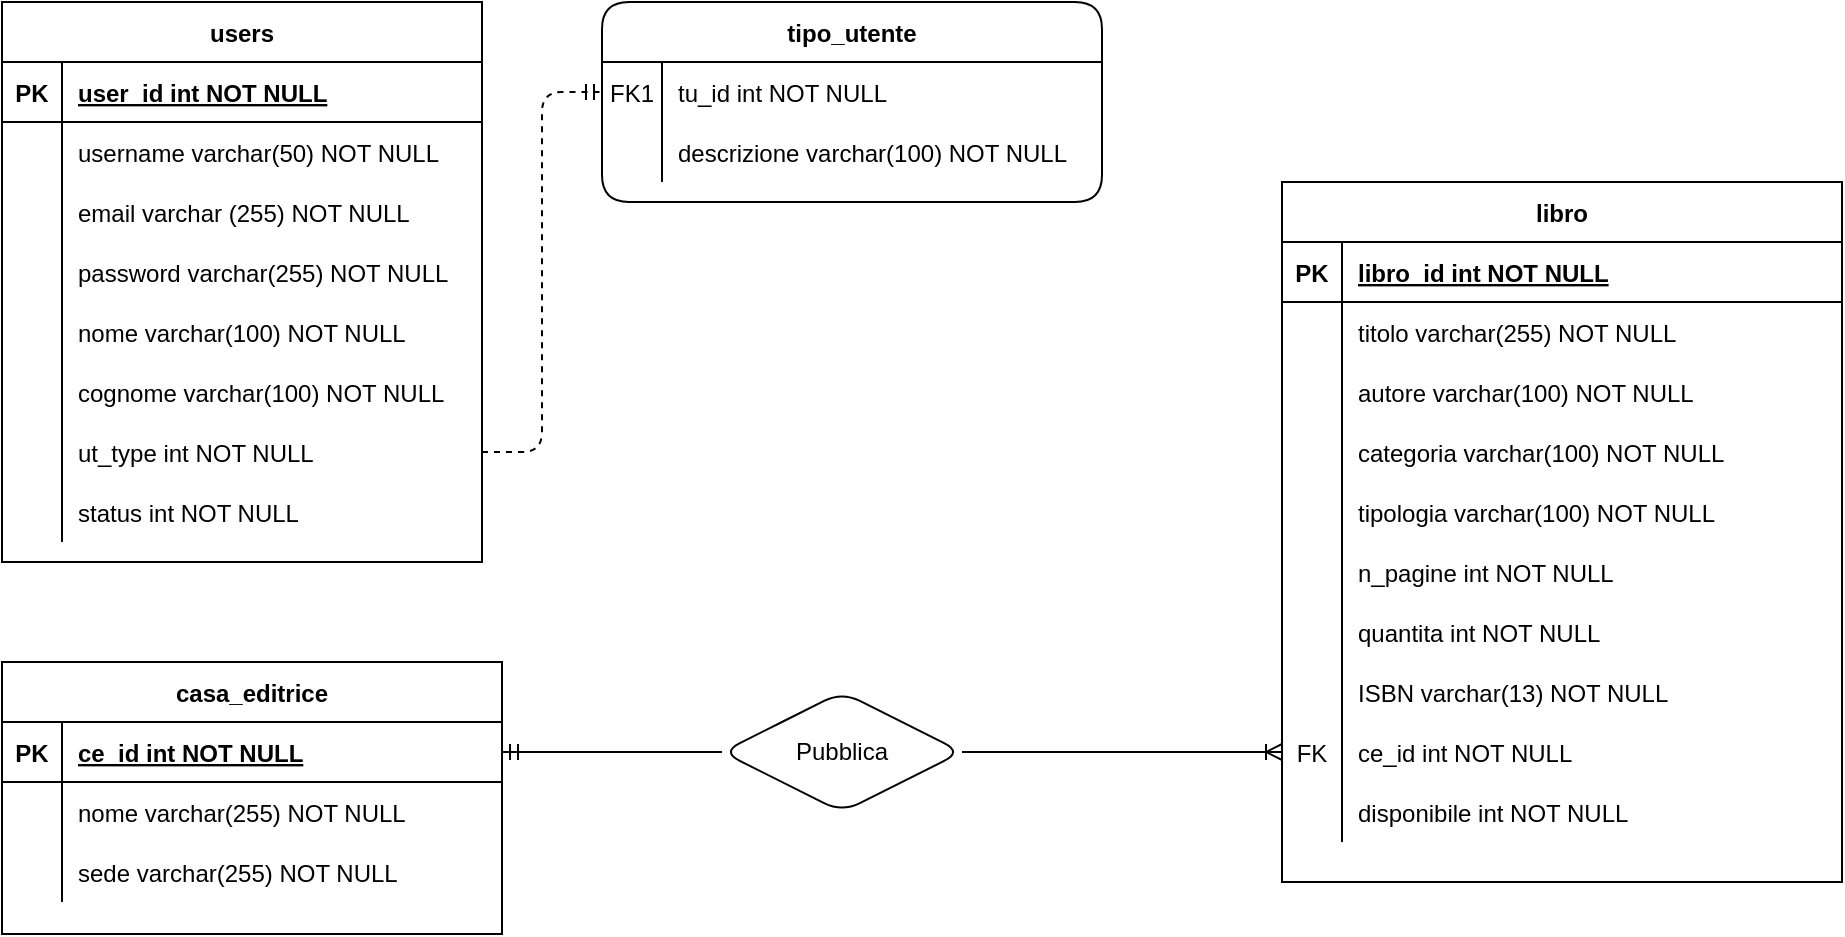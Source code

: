 <mxfile version="14.2.7" type="github">
  <diagram id="R2lEEEUBdFMjLlhIrx00" name="Page-1">
    <mxGraphModel dx="1064" dy="693" grid="1" gridSize="10" guides="1" tooltips="1" connect="1" arrows="1" fold="1" page="1" pageScale="1" pageWidth="1169" pageHeight="827" math="0" shadow="0" extFonts="Permanent Marker^https://fonts.googleapis.com/css?family=Permanent+Marker">
      <root>
        <mxCell id="0" />
        <mxCell id="1" parent="0" />
        <mxCell id="C-vyLk0tnHw3VtMMgP7b-2" value="tipo_utente" style="shape=table;startSize=30;container=1;collapsible=1;childLayout=tableLayout;fixedRows=1;rowLines=0;fontStyle=1;align=center;resizeLast=1;rounded=1;" parent="1" vertex="1">
          <mxGeometry x="340" y="110" width="250" height="100" as="geometry" />
        </mxCell>
        <mxCell id="C-vyLk0tnHw3VtMMgP7b-6" value="" style="shape=partialRectangle;collapsible=0;dropTarget=0;pointerEvents=0;fillColor=none;points=[[0,0.5],[1,0.5]];portConstraint=eastwest;top=0;left=0;right=0;bottom=0;" parent="C-vyLk0tnHw3VtMMgP7b-2" vertex="1">
          <mxGeometry y="30" width="250" height="30" as="geometry" />
        </mxCell>
        <mxCell id="C-vyLk0tnHw3VtMMgP7b-7" value="FK1" style="shape=partialRectangle;overflow=hidden;connectable=0;fillColor=none;top=0;left=0;bottom=0;right=0;" parent="C-vyLk0tnHw3VtMMgP7b-6" vertex="1">
          <mxGeometry width="30" height="30" as="geometry" />
        </mxCell>
        <mxCell id="C-vyLk0tnHw3VtMMgP7b-8" value="tu_id int NOT NULL" style="shape=partialRectangle;overflow=hidden;connectable=0;fillColor=none;top=0;left=0;bottom=0;right=0;align=left;spacingLeft=6;" parent="C-vyLk0tnHw3VtMMgP7b-6" vertex="1">
          <mxGeometry x="30" width="220" height="30" as="geometry" />
        </mxCell>
        <mxCell id="C-vyLk0tnHw3VtMMgP7b-9" value="" style="shape=partialRectangle;collapsible=0;dropTarget=0;pointerEvents=0;fillColor=none;points=[[0,0.5],[1,0.5]];portConstraint=eastwest;top=0;left=0;right=0;bottom=0;" parent="C-vyLk0tnHw3VtMMgP7b-2" vertex="1">
          <mxGeometry y="60" width="250" height="30" as="geometry" />
        </mxCell>
        <mxCell id="C-vyLk0tnHw3VtMMgP7b-10" value="" style="shape=partialRectangle;overflow=hidden;connectable=0;fillColor=none;top=0;left=0;bottom=0;right=0;" parent="C-vyLk0tnHw3VtMMgP7b-9" vertex="1">
          <mxGeometry width="30" height="30" as="geometry" />
        </mxCell>
        <mxCell id="C-vyLk0tnHw3VtMMgP7b-11" value="descrizione varchar(100) NOT NULL" style="shape=partialRectangle;overflow=hidden;connectable=0;fillColor=none;top=0;left=0;bottom=0;right=0;align=left;spacingLeft=6;" parent="C-vyLk0tnHw3VtMMgP7b-9" vertex="1">
          <mxGeometry x="30" width="220" height="30" as="geometry" />
        </mxCell>
        <mxCell id="Vtl8R_igDZuL0pvEwuOO-15" value="libro" style="shape=table;startSize=30;container=1;collapsible=1;childLayout=tableLayout;fixedRows=1;rowLines=0;fontStyle=1;align=center;resizeLast=1;" parent="1" vertex="1">
          <mxGeometry x="680" y="200" width="280" height="350" as="geometry" />
        </mxCell>
        <mxCell id="Vtl8R_igDZuL0pvEwuOO-16" value="" style="shape=partialRectangle;collapsible=0;dropTarget=0;pointerEvents=0;fillColor=none;points=[[0,0.5],[1,0.5]];portConstraint=eastwest;top=0;left=0;right=0;bottom=1;" parent="Vtl8R_igDZuL0pvEwuOO-15" vertex="1">
          <mxGeometry y="30" width="280" height="30" as="geometry" />
        </mxCell>
        <mxCell id="Vtl8R_igDZuL0pvEwuOO-17" value="PK" style="shape=partialRectangle;overflow=hidden;connectable=0;fillColor=none;top=0;left=0;bottom=0;right=0;fontStyle=1;" parent="Vtl8R_igDZuL0pvEwuOO-16" vertex="1">
          <mxGeometry width="30" height="30" as="geometry" />
        </mxCell>
        <mxCell id="Vtl8R_igDZuL0pvEwuOO-18" value="libro_id int NOT NULL " style="shape=partialRectangle;overflow=hidden;connectable=0;fillColor=none;top=0;left=0;bottom=0;right=0;align=left;spacingLeft=6;fontStyle=5;" parent="Vtl8R_igDZuL0pvEwuOO-16" vertex="1">
          <mxGeometry x="30" width="250" height="30" as="geometry" />
        </mxCell>
        <mxCell id="Vtl8R_igDZuL0pvEwuOO-19" value="" style="shape=partialRectangle;collapsible=0;dropTarget=0;pointerEvents=0;fillColor=none;points=[[0,0.5],[1,0.5]];portConstraint=eastwest;top=0;left=0;right=0;bottom=0;" parent="Vtl8R_igDZuL0pvEwuOO-15" vertex="1">
          <mxGeometry y="60" width="280" height="30" as="geometry" />
        </mxCell>
        <mxCell id="Vtl8R_igDZuL0pvEwuOO-20" value="" style="shape=partialRectangle;overflow=hidden;connectable=0;fillColor=none;top=0;left=0;bottom=0;right=0;" parent="Vtl8R_igDZuL0pvEwuOO-19" vertex="1">
          <mxGeometry width="30" height="30" as="geometry" />
        </mxCell>
        <mxCell id="Vtl8R_igDZuL0pvEwuOO-21" value="titolo varchar(255) NOT NULL" style="shape=partialRectangle;overflow=hidden;connectable=0;fillColor=none;top=0;left=0;bottom=0;right=0;align=left;spacingLeft=6;" parent="Vtl8R_igDZuL0pvEwuOO-19" vertex="1">
          <mxGeometry x="30" width="250" height="30" as="geometry" />
        </mxCell>
        <mxCell id="Vtl8R_igDZuL0pvEwuOO-22" value="" style="shape=partialRectangle;collapsible=0;dropTarget=0;pointerEvents=0;fillColor=none;points=[[0,0.5],[1,0.5]];portConstraint=eastwest;top=0;left=0;right=0;bottom=0;" parent="Vtl8R_igDZuL0pvEwuOO-15" vertex="1">
          <mxGeometry y="90" width="280" height="30" as="geometry" />
        </mxCell>
        <mxCell id="Vtl8R_igDZuL0pvEwuOO-23" value="" style="shape=partialRectangle;overflow=hidden;connectable=0;fillColor=none;top=0;left=0;bottom=0;right=0;" parent="Vtl8R_igDZuL0pvEwuOO-22" vertex="1">
          <mxGeometry width="30" height="30" as="geometry" />
        </mxCell>
        <mxCell id="Vtl8R_igDZuL0pvEwuOO-24" value="autore varchar(100) NOT NULL" style="shape=partialRectangle;overflow=hidden;connectable=0;fillColor=none;top=0;left=0;bottom=0;right=0;align=left;spacingLeft=6;" parent="Vtl8R_igDZuL0pvEwuOO-22" vertex="1">
          <mxGeometry x="30" width="250" height="30" as="geometry" />
        </mxCell>
        <mxCell id="S0_BgPtVkWArHSTj8qXA-43" value="" style="shape=partialRectangle;collapsible=0;dropTarget=0;pointerEvents=0;fillColor=none;points=[[0,0.5],[1,0.5]];portConstraint=eastwest;top=0;left=0;right=0;bottom=0;" vertex="1" parent="Vtl8R_igDZuL0pvEwuOO-15">
          <mxGeometry y="120" width="280" height="30" as="geometry" />
        </mxCell>
        <mxCell id="S0_BgPtVkWArHSTj8qXA-44" value="" style="shape=partialRectangle;overflow=hidden;connectable=0;fillColor=none;top=0;left=0;bottom=0;right=0;" vertex="1" parent="S0_BgPtVkWArHSTj8qXA-43">
          <mxGeometry width="30" height="30" as="geometry" />
        </mxCell>
        <mxCell id="S0_BgPtVkWArHSTj8qXA-45" value="categoria varchar(100) NOT NULL" style="shape=partialRectangle;overflow=hidden;connectable=0;fillColor=none;top=0;left=0;bottom=0;right=0;align=left;spacingLeft=6;" vertex="1" parent="S0_BgPtVkWArHSTj8qXA-43">
          <mxGeometry x="30" width="250" height="30" as="geometry" />
        </mxCell>
        <mxCell id="S0_BgPtVkWArHSTj8qXA-72" value="" style="shape=partialRectangle;collapsible=0;dropTarget=0;pointerEvents=0;fillColor=none;points=[[0,0.5],[1,0.5]];portConstraint=eastwest;top=0;left=0;right=0;bottom=0;" vertex="1" parent="Vtl8R_igDZuL0pvEwuOO-15">
          <mxGeometry y="150" width="280" height="30" as="geometry" />
        </mxCell>
        <mxCell id="S0_BgPtVkWArHSTj8qXA-73" value="" style="shape=partialRectangle;overflow=hidden;connectable=0;fillColor=none;top=0;left=0;bottom=0;right=0;" vertex="1" parent="S0_BgPtVkWArHSTj8qXA-72">
          <mxGeometry width="30" height="30" as="geometry" />
        </mxCell>
        <mxCell id="S0_BgPtVkWArHSTj8qXA-74" value="tipologia varchar(100) NOT NULL" style="shape=partialRectangle;overflow=hidden;connectable=0;fillColor=none;top=0;left=0;bottom=0;right=0;align=left;spacingLeft=6;" vertex="1" parent="S0_BgPtVkWArHSTj8qXA-72">
          <mxGeometry x="30" width="250" height="30" as="geometry" />
        </mxCell>
        <mxCell id="S0_BgPtVkWArHSTj8qXA-46" value="" style="shape=partialRectangle;collapsible=0;dropTarget=0;pointerEvents=0;fillColor=none;points=[[0,0.5],[1,0.5]];portConstraint=eastwest;top=0;left=0;right=0;bottom=0;" vertex="1" parent="Vtl8R_igDZuL0pvEwuOO-15">
          <mxGeometry y="180" width="280" height="30" as="geometry" />
        </mxCell>
        <mxCell id="S0_BgPtVkWArHSTj8qXA-47" value="" style="shape=partialRectangle;overflow=hidden;connectable=0;fillColor=none;top=0;left=0;bottom=0;right=0;" vertex="1" parent="S0_BgPtVkWArHSTj8qXA-46">
          <mxGeometry width="30" height="30" as="geometry" />
        </mxCell>
        <mxCell id="S0_BgPtVkWArHSTj8qXA-48" value="n_pagine int NOT NULL" style="shape=partialRectangle;overflow=hidden;connectable=0;fillColor=none;top=0;left=0;bottom=0;right=0;align=left;spacingLeft=6;" vertex="1" parent="S0_BgPtVkWArHSTj8qXA-46">
          <mxGeometry x="30" width="250" height="30" as="geometry" />
        </mxCell>
        <mxCell id="S0_BgPtVkWArHSTj8qXA-49" value="" style="shape=partialRectangle;collapsible=0;dropTarget=0;pointerEvents=0;fillColor=none;points=[[0,0.5],[1,0.5]];portConstraint=eastwest;top=0;left=0;right=0;bottom=0;" vertex="1" parent="Vtl8R_igDZuL0pvEwuOO-15">
          <mxGeometry y="210" width="280" height="30" as="geometry" />
        </mxCell>
        <mxCell id="S0_BgPtVkWArHSTj8qXA-50" value="" style="shape=partialRectangle;overflow=hidden;connectable=0;fillColor=none;top=0;left=0;bottom=0;right=0;" vertex="1" parent="S0_BgPtVkWArHSTj8qXA-49">
          <mxGeometry width="30" height="30" as="geometry" />
        </mxCell>
        <mxCell id="S0_BgPtVkWArHSTj8qXA-51" value="quantita int NOT NULL" style="shape=partialRectangle;overflow=hidden;connectable=0;fillColor=none;top=0;left=0;bottom=0;right=0;align=left;spacingLeft=6;" vertex="1" parent="S0_BgPtVkWArHSTj8qXA-49">
          <mxGeometry x="30" width="250" height="30" as="geometry" />
        </mxCell>
        <mxCell id="S0_BgPtVkWArHSTj8qXA-52" value="" style="shape=partialRectangle;collapsible=0;dropTarget=0;pointerEvents=0;fillColor=none;points=[[0,0.5],[1,0.5]];portConstraint=eastwest;top=0;left=0;right=0;bottom=0;" vertex="1" parent="Vtl8R_igDZuL0pvEwuOO-15">
          <mxGeometry y="240" width="280" height="30" as="geometry" />
        </mxCell>
        <mxCell id="S0_BgPtVkWArHSTj8qXA-53" value="" style="shape=partialRectangle;overflow=hidden;connectable=0;fillColor=none;top=0;left=0;bottom=0;right=0;" vertex="1" parent="S0_BgPtVkWArHSTj8qXA-52">
          <mxGeometry width="30" height="30" as="geometry" />
        </mxCell>
        <mxCell id="S0_BgPtVkWArHSTj8qXA-54" value="ISBN varchar(13) NOT NULL" style="shape=partialRectangle;overflow=hidden;connectable=0;fillColor=none;top=0;left=0;bottom=0;right=0;align=left;spacingLeft=6;" vertex="1" parent="S0_BgPtVkWArHSTj8qXA-52">
          <mxGeometry x="30" width="250" height="30" as="geometry" />
        </mxCell>
        <mxCell id="S0_BgPtVkWArHSTj8qXA-55" value="" style="shape=partialRectangle;collapsible=0;dropTarget=0;pointerEvents=0;fillColor=none;points=[[0,0.5],[1,0.5]];portConstraint=eastwest;top=0;left=0;right=0;bottom=0;" vertex="1" parent="Vtl8R_igDZuL0pvEwuOO-15">
          <mxGeometry y="270" width="280" height="30" as="geometry" />
        </mxCell>
        <mxCell id="S0_BgPtVkWArHSTj8qXA-56" value="FK" style="shape=partialRectangle;overflow=hidden;connectable=0;fillColor=none;top=0;left=0;bottom=0;right=0;" vertex="1" parent="S0_BgPtVkWArHSTj8qXA-55">
          <mxGeometry width="30" height="30" as="geometry" />
        </mxCell>
        <mxCell id="S0_BgPtVkWArHSTj8qXA-57" value="ce_id int NOT NULL" style="shape=partialRectangle;overflow=hidden;connectable=0;fillColor=none;top=0;left=0;bottom=0;right=0;align=left;spacingLeft=6;" vertex="1" parent="S0_BgPtVkWArHSTj8qXA-55">
          <mxGeometry x="30" width="250" height="30" as="geometry" />
        </mxCell>
        <mxCell id="S0_BgPtVkWArHSTj8qXA-59" value="" style="shape=partialRectangle;collapsible=0;dropTarget=0;pointerEvents=0;fillColor=none;points=[[0,0.5],[1,0.5]];portConstraint=eastwest;top=0;left=0;right=0;bottom=0;" vertex="1" parent="Vtl8R_igDZuL0pvEwuOO-15">
          <mxGeometry y="300" width="280" height="30" as="geometry" />
        </mxCell>
        <mxCell id="S0_BgPtVkWArHSTj8qXA-60" value="" style="shape=partialRectangle;overflow=hidden;connectable=0;fillColor=none;top=0;left=0;bottom=0;right=0;" vertex="1" parent="S0_BgPtVkWArHSTj8qXA-59">
          <mxGeometry width="30" height="30" as="geometry" />
        </mxCell>
        <mxCell id="S0_BgPtVkWArHSTj8qXA-61" value="disponibile int NOT NULL" style="shape=partialRectangle;overflow=hidden;connectable=0;fillColor=none;top=0;left=0;bottom=0;right=0;align=left;spacingLeft=6;" vertex="1" parent="S0_BgPtVkWArHSTj8qXA-59">
          <mxGeometry x="30" width="250" height="30" as="geometry" />
        </mxCell>
        <mxCell id="Vtl8R_igDZuL0pvEwuOO-27" value="casa_editrice" style="shape=table;startSize=30;container=1;collapsible=1;childLayout=tableLayout;fixedRows=1;rowLines=0;fontStyle=1;align=center;resizeLast=1;" parent="1" vertex="1">
          <mxGeometry x="40" y="440" width="250" height="136" as="geometry" />
        </mxCell>
        <mxCell id="Vtl8R_igDZuL0pvEwuOO-28" value="" style="shape=partialRectangle;collapsible=0;dropTarget=0;pointerEvents=0;fillColor=none;points=[[0,0.5],[1,0.5]];portConstraint=eastwest;top=0;left=0;right=0;bottom=1;" parent="Vtl8R_igDZuL0pvEwuOO-27" vertex="1">
          <mxGeometry y="30" width="250" height="30" as="geometry" />
        </mxCell>
        <mxCell id="Vtl8R_igDZuL0pvEwuOO-29" value="PK" style="shape=partialRectangle;overflow=hidden;connectable=0;fillColor=none;top=0;left=0;bottom=0;right=0;fontStyle=1;" parent="Vtl8R_igDZuL0pvEwuOO-28" vertex="1">
          <mxGeometry width="30" height="30" as="geometry" />
        </mxCell>
        <mxCell id="Vtl8R_igDZuL0pvEwuOO-30" value="ce_id int NOT NULL " style="shape=partialRectangle;overflow=hidden;connectable=0;fillColor=none;top=0;left=0;bottom=0;right=0;align=left;spacingLeft=6;fontStyle=5;" parent="Vtl8R_igDZuL0pvEwuOO-28" vertex="1">
          <mxGeometry x="30" width="220" height="30" as="geometry" />
        </mxCell>
        <mxCell id="Vtl8R_igDZuL0pvEwuOO-31" value="" style="shape=partialRectangle;collapsible=0;dropTarget=0;pointerEvents=0;fillColor=none;points=[[0,0.5],[1,0.5]];portConstraint=eastwest;top=0;left=0;right=0;bottom=0;" parent="Vtl8R_igDZuL0pvEwuOO-27" vertex="1">
          <mxGeometry y="60" width="250" height="30" as="geometry" />
        </mxCell>
        <mxCell id="Vtl8R_igDZuL0pvEwuOO-32" value="" style="shape=partialRectangle;overflow=hidden;connectable=0;fillColor=none;top=0;left=0;bottom=0;right=0;" parent="Vtl8R_igDZuL0pvEwuOO-31" vertex="1">
          <mxGeometry width="30" height="30" as="geometry" />
        </mxCell>
        <mxCell id="Vtl8R_igDZuL0pvEwuOO-33" value="nome varchar(255) NOT NULL" style="shape=partialRectangle;overflow=hidden;connectable=0;fillColor=none;top=0;left=0;bottom=0;right=0;align=left;spacingLeft=6;" parent="Vtl8R_igDZuL0pvEwuOO-31" vertex="1">
          <mxGeometry x="30" width="220" height="30" as="geometry" />
        </mxCell>
        <mxCell id="S0_BgPtVkWArHSTj8qXA-69" value="" style="shape=partialRectangle;collapsible=0;dropTarget=0;pointerEvents=0;fillColor=none;points=[[0,0.5],[1,0.5]];portConstraint=eastwest;top=0;left=0;right=0;bottom=0;" vertex="1" parent="Vtl8R_igDZuL0pvEwuOO-27">
          <mxGeometry y="90" width="250" height="30" as="geometry" />
        </mxCell>
        <mxCell id="S0_BgPtVkWArHSTj8qXA-70" value="" style="shape=partialRectangle;overflow=hidden;connectable=0;fillColor=none;top=0;left=0;bottom=0;right=0;" vertex="1" parent="S0_BgPtVkWArHSTj8qXA-69">
          <mxGeometry width="30" height="30" as="geometry" />
        </mxCell>
        <mxCell id="S0_BgPtVkWArHSTj8qXA-71" value="sede varchar(255) NOT NULL" style="shape=partialRectangle;overflow=hidden;connectable=0;fillColor=none;top=0;left=0;bottom=0;right=0;align=left;spacingLeft=6;" vertex="1" parent="S0_BgPtVkWArHSTj8qXA-69">
          <mxGeometry x="30" width="220" height="30" as="geometry" />
        </mxCell>
        <mxCell id="S0_BgPtVkWArHSTj8qXA-1" value="users" style="shape=table;startSize=30;container=1;collapsible=1;childLayout=tableLayout;fixedRows=1;rowLines=0;fontStyle=1;align=center;resizeLast=1;" vertex="1" parent="1">
          <mxGeometry x="40" y="110" width="240" height="280" as="geometry" />
        </mxCell>
        <mxCell id="S0_BgPtVkWArHSTj8qXA-2" value="" style="shape=partialRectangle;collapsible=0;dropTarget=0;pointerEvents=0;fillColor=none;top=0;left=0;bottom=1;right=0;points=[[0,0.5],[1,0.5]];portConstraint=eastwest;" vertex="1" parent="S0_BgPtVkWArHSTj8qXA-1">
          <mxGeometry y="30" width="240" height="30" as="geometry" />
        </mxCell>
        <mxCell id="S0_BgPtVkWArHSTj8qXA-3" value="PK" style="shape=partialRectangle;connectable=0;fillColor=none;top=0;left=0;bottom=0;right=0;fontStyle=1;overflow=hidden;" vertex="1" parent="S0_BgPtVkWArHSTj8qXA-2">
          <mxGeometry width="30" height="30" as="geometry" />
        </mxCell>
        <mxCell id="S0_BgPtVkWArHSTj8qXA-4" value="user_id int NOT NULL" style="shape=partialRectangle;connectable=0;fillColor=none;top=0;left=0;bottom=0;right=0;align=left;spacingLeft=6;fontStyle=5;overflow=hidden;" vertex="1" parent="S0_BgPtVkWArHSTj8qXA-2">
          <mxGeometry x="30" width="210" height="30" as="geometry" />
        </mxCell>
        <mxCell id="S0_BgPtVkWArHSTj8qXA-5" value="" style="shape=partialRectangle;collapsible=0;dropTarget=0;pointerEvents=0;fillColor=none;top=0;left=0;bottom=0;right=0;points=[[0,0.5],[1,0.5]];portConstraint=eastwest;" vertex="1" parent="S0_BgPtVkWArHSTj8qXA-1">
          <mxGeometry y="60" width="240" height="30" as="geometry" />
        </mxCell>
        <mxCell id="S0_BgPtVkWArHSTj8qXA-6" value="" style="shape=partialRectangle;connectable=0;fillColor=none;top=0;left=0;bottom=0;right=0;editable=1;overflow=hidden;" vertex="1" parent="S0_BgPtVkWArHSTj8qXA-5">
          <mxGeometry width="30" height="30" as="geometry" />
        </mxCell>
        <mxCell id="S0_BgPtVkWArHSTj8qXA-7" value="username varchar(50) NOT NULL" style="shape=partialRectangle;connectable=0;fillColor=none;top=0;left=0;bottom=0;right=0;align=left;spacingLeft=6;overflow=hidden;" vertex="1" parent="S0_BgPtVkWArHSTj8qXA-5">
          <mxGeometry x="30" width="210" height="30" as="geometry" />
        </mxCell>
        <mxCell id="S0_BgPtVkWArHSTj8qXA-8" value="" style="shape=partialRectangle;collapsible=0;dropTarget=0;pointerEvents=0;fillColor=none;top=0;left=0;bottom=0;right=0;points=[[0,0.5],[1,0.5]];portConstraint=eastwest;" vertex="1" parent="S0_BgPtVkWArHSTj8qXA-1">
          <mxGeometry y="90" width="240" height="30" as="geometry" />
        </mxCell>
        <mxCell id="S0_BgPtVkWArHSTj8qXA-9" value="" style="shape=partialRectangle;connectable=0;fillColor=none;top=0;left=0;bottom=0;right=0;editable=1;overflow=hidden;" vertex="1" parent="S0_BgPtVkWArHSTj8qXA-8">
          <mxGeometry width="30" height="30" as="geometry" />
        </mxCell>
        <mxCell id="S0_BgPtVkWArHSTj8qXA-10" value="email varchar (255) NOT NULL" style="shape=partialRectangle;connectable=0;fillColor=none;top=0;left=0;bottom=0;right=0;align=left;spacingLeft=6;overflow=hidden;" vertex="1" parent="S0_BgPtVkWArHSTj8qXA-8">
          <mxGeometry x="30" width="210" height="30" as="geometry" />
        </mxCell>
        <mxCell id="S0_BgPtVkWArHSTj8qXA-11" value="" style="shape=partialRectangle;collapsible=0;dropTarget=0;pointerEvents=0;fillColor=none;top=0;left=0;bottom=0;right=0;points=[[0,0.5],[1,0.5]];portConstraint=eastwest;" vertex="1" parent="S0_BgPtVkWArHSTj8qXA-1">
          <mxGeometry y="120" width="240" height="30" as="geometry" />
        </mxCell>
        <mxCell id="S0_BgPtVkWArHSTj8qXA-12" value="" style="shape=partialRectangle;connectable=0;fillColor=none;top=0;left=0;bottom=0;right=0;editable=1;overflow=hidden;" vertex="1" parent="S0_BgPtVkWArHSTj8qXA-11">
          <mxGeometry width="30" height="30" as="geometry" />
        </mxCell>
        <mxCell id="S0_BgPtVkWArHSTj8qXA-13" value="password varchar(255) NOT NULL" style="shape=partialRectangle;connectable=0;fillColor=none;top=0;left=0;bottom=0;right=0;align=left;spacingLeft=6;overflow=hidden;" vertex="1" parent="S0_BgPtVkWArHSTj8qXA-11">
          <mxGeometry x="30" width="210" height="30" as="geometry" />
        </mxCell>
        <mxCell id="S0_BgPtVkWArHSTj8qXA-27" value="" style="shape=partialRectangle;collapsible=0;dropTarget=0;pointerEvents=0;fillColor=none;top=0;left=0;bottom=0;right=0;points=[[0,0.5],[1,0.5]];portConstraint=eastwest;" vertex="1" parent="S0_BgPtVkWArHSTj8qXA-1">
          <mxGeometry y="150" width="240" height="30" as="geometry" />
        </mxCell>
        <mxCell id="S0_BgPtVkWArHSTj8qXA-28" value="" style="shape=partialRectangle;connectable=0;fillColor=none;top=0;left=0;bottom=0;right=0;editable=1;overflow=hidden;" vertex="1" parent="S0_BgPtVkWArHSTj8qXA-27">
          <mxGeometry width="30" height="30" as="geometry" />
        </mxCell>
        <mxCell id="S0_BgPtVkWArHSTj8qXA-29" value="nome varchar(100) NOT NULL" style="shape=partialRectangle;connectable=0;fillColor=none;top=0;left=0;bottom=0;right=0;align=left;spacingLeft=6;overflow=hidden;" vertex="1" parent="S0_BgPtVkWArHSTj8qXA-27">
          <mxGeometry x="30" width="210" height="30" as="geometry" />
        </mxCell>
        <mxCell id="S0_BgPtVkWArHSTj8qXA-30" value="" style="shape=partialRectangle;collapsible=0;dropTarget=0;pointerEvents=0;fillColor=none;top=0;left=0;bottom=0;right=0;points=[[0,0.5],[1,0.5]];portConstraint=eastwest;" vertex="1" parent="S0_BgPtVkWArHSTj8qXA-1">
          <mxGeometry y="180" width="240" height="30" as="geometry" />
        </mxCell>
        <mxCell id="S0_BgPtVkWArHSTj8qXA-31" value="" style="shape=partialRectangle;connectable=0;fillColor=none;top=0;left=0;bottom=0;right=0;editable=1;overflow=hidden;" vertex="1" parent="S0_BgPtVkWArHSTj8qXA-30">
          <mxGeometry width="30" height="30" as="geometry" />
        </mxCell>
        <mxCell id="S0_BgPtVkWArHSTj8qXA-32" value="cognome varchar(100) NOT NULL" style="shape=partialRectangle;connectable=0;fillColor=none;top=0;left=0;bottom=0;right=0;align=left;spacingLeft=6;overflow=hidden;" vertex="1" parent="S0_BgPtVkWArHSTj8qXA-30">
          <mxGeometry x="30" width="210" height="30" as="geometry" />
        </mxCell>
        <mxCell id="S0_BgPtVkWArHSTj8qXA-33" value="" style="shape=partialRectangle;collapsible=0;dropTarget=0;pointerEvents=0;fillColor=none;top=0;left=0;bottom=0;right=0;points=[[0,0.5],[1,0.5]];portConstraint=eastwest;" vertex="1" parent="S0_BgPtVkWArHSTj8qXA-1">
          <mxGeometry y="210" width="240" height="30" as="geometry" />
        </mxCell>
        <mxCell id="S0_BgPtVkWArHSTj8qXA-34" value="" style="shape=partialRectangle;connectable=0;fillColor=none;top=0;left=0;bottom=0;right=0;editable=1;overflow=hidden;" vertex="1" parent="S0_BgPtVkWArHSTj8qXA-33">
          <mxGeometry width="30" height="30" as="geometry" />
        </mxCell>
        <mxCell id="S0_BgPtVkWArHSTj8qXA-35" value="ut_type int NOT NULL" style="shape=partialRectangle;connectable=0;fillColor=none;top=0;left=0;bottom=0;right=0;align=left;spacingLeft=6;overflow=hidden;" vertex="1" parent="S0_BgPtVkWArHSTj8qXA-33">
          <mxGeometry x="30" width="210" height="30" as="geometry" />
        </mxCell>
        <mxCell id="S0_BgPtVkWArHSTj8qXA-36" value="" style="shape=partialRectangle;collapsible=0;dropTarget=0;pointerEvents=0;fillColor=none;top=0;left=0;bottom=0;right=0;points=[[0,0.5],[1,0.5]];portConstraint=eastwest;" vertex="1" parent="S0_BgPtVkWArHSTj8qXA-1">
          <mxGeometry y="240" width="240" height="30" as="geometry" />
        </mxCell>
        <mxCell id="S0_BgPtVkWArHSTj8qXA-37" value="" style="shape=partialRectangle;connectable=0;fillColor=none;top=0;left=0;bottom=0;right=0;editable=1;overflow=hidden;" vertex="1" parent="S0_BgPtVkWArHSTj8qXA-36">
          <mxGeometry width="30" height="30" as="geometry" />
        </mxCell>
        <mxCell id="S0_BgPtVkWArHSTj8qXA-38" value="status int NOT NULL" style="shape=partialRectangle;connectable=0;fillColor=none;top=0;left=0;bottom=0;right=0;align=left;spacingLeft=6;overflow=hidden;" vertex="1" parent="S0_BgPtVkWArHSTj8qXA-36">
          <mxGeometry x="30" width="210" height="30" as="geometry" />
        </mxCell>
        <mxCell id="S0_BgPtVkWArHSTj8qXA-42" value="" style="edgeStyle=entityRelationEdgeStyle;fontSize=12;html=1;endArrow=ERmandOne;dashed=1;" edge="1" parent="1" source="S0_BgPtVkWArHSTj8qXA-33" target="C-vyLk0tnHw3VtMMgP7b-6">
          <mxGeometry width="100" height="100" relative="1" as="geometry">
            <mxPoint x="380" y="370" as="sourcePoint" />
            <mxPoint x="480" y="270" as="targetPoint" />
          </mxGeometry>
        </mxCell>
        <mxCell id="S0_BgPtVkWArHSTj8qXA-65" value="Pubblica" style="shape=rhombus;perimeter=rhombusPerimeter;whiteSpace=wrap;html=1;align=center;rounded=1;" vertex="1" parent="1">
          <mxGeometry x="400" y="455" width="120" height="60" as="geometry" />
        </mxCell>
        <mxCell id="S0_BgPtVkWArHSTj8qXA-66" value="" style="edgeStyle=entityRelationEdgeStyle;fontSize=12;html=1;endArrow=ERoneToMany;exitX=1;exitY=0.5;exitDx=0;exitDy=0;" edge="1" parent="1" source="S0_BgPtVkWArHSTj8qXA-65" target="S0_BgPtVkWArHSTj8qXA-55">
          <mxGeometry width="100" height="100" relative="1" as="geometry">
            <mxPoint x="640" y="440" as="sourcePoint" />
            <mxPoint x="740" y="340" as="targetPoint" />
          </mxGeometry>
        </mxCell>
        <mxCell id="S0_BgPtVkWArHSTj8qXA-68" value="" style="edgeStyle=entityRelationEdgeStyle;fontSize=12;html=1;endArrow=ERmandOne;exitX=0;exitY=0.5;exitDx=0;exitDy=0;" edge="1" parent="1" source="S0_BgPtVkWArHSTj8qXA-65" target="Vtl8R_igDZuL0pvEwuOO-28">
          <mxGeometry width="100" height="100" relative="1" as="geometry">
            <mxPoint x="650" y="450" as="sourcePoint" />
            <mxPoint x="750" y="350" as="targetPoint" />
          </mxGeometry>
        </mxCell>
      </root>
    </mxGraphModel>
  </diagram>
</mxfile>
